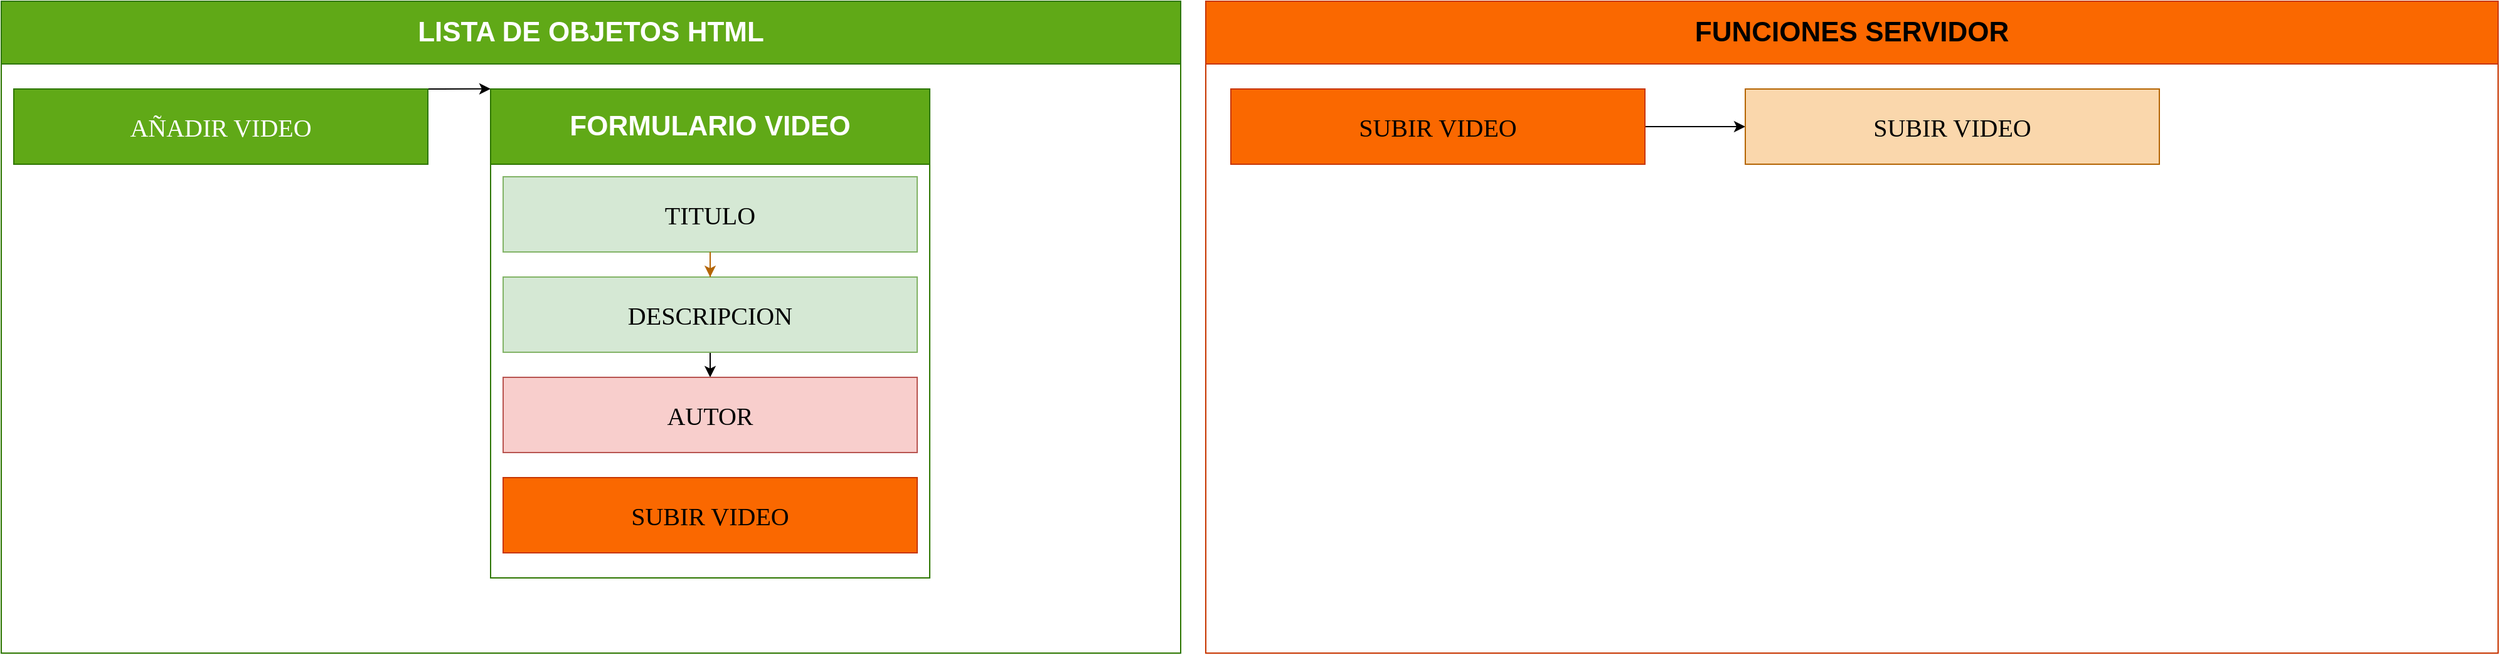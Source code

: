 <mxfile version="22.1.17" type="github">
  <diagram name="Página-1" id="RGZ7ELQkdskLUp-Abid4">
    <mxGraphModel dx="1894" dy="2545" grid="1" gridSize="10" guides="1" tooltips="1" connect="1" arrows="1" fold="1" page="1" pageScale="1" pageWidth="827" pageHeight="1169" math="0" shadow="0">
      <root>
        <mxCell id="0" />
        <mxCell id="1" parent="0" />
        <mxCell id="5bXaYkC01W6OSBHHPzFc-24" value="&lt;font style=&quot;font-size: 22px;&quot;&gt;LISTA DE OBJETOS HTML&lt;/font&gt;" style="swimlane;whiteSpace=wrap;html=1;startSize=50;fillColor=#60a917;strokeColor=#2D7600;fontSize=22;fontColor=#ffffff;" vertex="1" parent="1">
          <mxGeometry x="40" y="-110" width="940" height="520" as="geometry" />
        </mxCell>
        <mxCell id="5bXaYkC01W6OSBHHPzFc-56" style="edgeStyle=orthogonalEdgeStyle;rounded=0;orthogonalLoop=1;jettySize=auto;html=1;exitX=1;exitY=0;exitDx=0;exitDy=0;" edge="1" parent="5bXaYkC01W6OSBHHPzFc-24" source="5bXaYkC01W6OSBHHPzFc-29">
          <mxGeometry relative="1" as="geometry">
            <mxPoint x="390.0" y="69.882" as="targetPoint" />
            <Array as="points">
              <mxPoint x="350" y="70" />
              <mxPoint x="350" y="70" />
            </Array>
          </mxGeometry>
        </mxCell>
        <mxCell id="5bXaYkC01W6OSBHHPzFc-29" value="AÑADIR VIDEO" style="rounded=0;whiteSpace=wrap;html=1;hachureGap=4;fontFamily=Verdana;fontSize=20;labelBackgroundColor=none;glass=0;shadow=0;fillColor=#60a917;strokeColor=#2D7600;fontColor=#ffffff;" vertex="1" parent="5bXaYkC01W6OSBHHPzFc-24">
          <mxGeometry x="10" y="70" width="330" height="60" as="geometry" />
        </mxCell>
        <mxCell id="5bXaYkC01W6OSBHHPzFc-47" value="FORMULARIO VIDEO" style="swimlane;whiteSpace=wrap;html=1;startSize=60;fontSize=22;fillColor=#60a917;strokeColor=#2D7600;fontColor=#ffffff;" vertex="1" parent="5bXaYkC01W6OSBHHPzFc-24">
          <mxGeometry x="390" y="70" width="350" height="390" as="geometry">
            <mxRectangle x="390" y="70" width="230" height="60" as="alternateBounds" />
          </mxGeometry>
        </mxCell>
        <mxCell id="5bXaYkC01W6OSBHHPzFc-50" value="TITULO" style="rounded=0;whiteSpace=wrap;html=1;hachureGap=4;fontFamily=Verdana;fontSize=20;labelBackgroundColor=none;glass=0;shadow=0;fillColor=#d5e8d4;strokeColor=#82b366;" vertex="1" parent="5bXaYkC01W6OSBHHPzFc-47">
          <mxGeometry x="10" y="70" width="330" height="60" as="geometry" />
        </mxCell>
        <mxCell id="5bXaYkC01W6OSBHHPzFc-65" style="edgeStyle=orthogonalEdgeStyle;rounded=0;orthogonalLoop=1;jettySize=auto;html=1;exitX=0.5;exitY=1;exitDx=0;exitDy=0;entryX=0.5;entryY=0;entryDx=0;entryDy=0;" edge="1" parent="5bXaYkC01W6OSBHHPzFc-47" source="5bXaYkC01W6OSBHHPzFc-52" target="5bXaYkC01W6OSBHHPzFc-64">
          <mxGeometry relative="1" as="geometry" />
        </mxCell>
        <mxCell id="5bXaYkC01W6OSBHHPzFc-52" value="DESCRIPCION" style="rounded=0;whiteSpace=wrap;html=1;hachureGap=4;fontFamily=Verdana;fontSize=20;labelBackgroundColor=none;glass=0;shadow=0;fillColor=#d5e8d4;strokeColor=#82b366;" vertex="1" parent="5bXaYkC01W6OSBHHPzFc-47">
          <mxGeometry x="10" y="150" width="330" height="60" as="geometry" />
        </mxCell>
        <mxCell id="5bXaYkC01W6OSBHHPzFc-49" value="" style="edgeStyle=orthogonalEdgeStyle;rounded=0;orthogonalLoop=1;jettySize=auto;html=1;fillColor=#fad7ac;strokeColor=#b46504;" edge="1" parent="5bXaYkC01W6OSBHHPzFc-47" source="5bXaYkC01W6OSBHHPzFc-50" target="5bXaYkC01W6OSBHHPzFc-52">
          <mxGeometry relative="1" as="geometry" />
        </mxCell>
        <mxCell id="5bXaYkC01W6OSBHHPzFc-53" value="SUBIR VIDEO" style="rounded=0;whiteSpace=wrap;html=1;hachureGap=4;fontFamily=Verdana;fontSize=20;labelBackgroundColor=none;glass=0;shadow=0;fillColor=#fa6800;strokeColor=#C73500;fontColor=#000000;" vertex="1" parent="5bXaYkC01W6OSBHHPzFc-47">
          <mxGeometry x="10" y="310" width="330" height="60" as="geometry" />
        </mxCell>
        <mxCell id="5bXaYkC01W6OSBHHPzFc-64" value="AUTOR" style="rounded=0;whiteSpace=wrap;html=1;hachureGap=4;fontFamily=Verdana;fontSize=20;labelBackgroundColor=none;glass=0;shadow=0;fillColor=#f8cecc;strokeColor=#b85450;" vertex="1" parent="5bXaYkC01W6OSBHHPzFc-47">
          <mxGeometry x="10" y="230" width="330" height="60" as="geometry" />
        </mxCell>
        <mxCell id="5bXaYkC01W6OSBHHPzFc-30" value="&lt;span style=&quot;font-size: 22px;&quot;&gt;FUNCIONES SERVIDOR&lt;/span&gt;" style="swimlane;whiteSpace=wrap;html=1;startSize=50;fillColor=#fa6800;strokeColor=#C73500;fontColor=#000000;" vertex="1" parent="1">
          <mxGeometry x="1000" y="-110" width="1030" height="520" as="geometry" />
        </mxCell>
        <mxCell id="5bXaYkC01W6OSBHHPzFc-59" value="" style="edgeStyle=orthogonalEdgeStyle;rounded=0;orthogonalLoop=1;jettySize=auto;html=1;" edge="1" parent="5bXaYkC01W6OSBHHPzFc-30" source="5bXaYkC01W6OSBHHPzFc-57" target="5bXaYkC01W6OSBHHPzFc-58">
          <mxGeometry relative="1" as="geometry" />
        </mxCell>
        <mxCell id="5bXaYkC01W6OSBHHPzFc-57" value="SUBIR VIDEO" style="rounded=0;whiteSpace=wrap;html=1;hachureGap=4;fontFamily=Verdana;fontSize=20;labelBackgroundColor=none;glass=0;shadow=0;fillColor=#fa6800;strokeColor=#C73500;fontColor=#000000;" vertex="1" parent="5bXaYkC01W6OSBHHPzFc-30">
          <mxGeometry x="20" y="70" width="330" height="60" as="geometry" />
        </mxCell>
        <mxCell id="5bXaYkC01W6OSBHHPzFc-58" value="SUBIR VIDEO" style="rounded=0;whiteSpace=wrap;html=1;hachureGap=4;fontFamily=Verdana;fontSize=20;labelBackgroundColor=none;glass=0;shadow=0;fillColor=#fad7ac;strokeColor=#b46504;" vertex="1" parent="5bXaYkC01W6OSBHHPzFc-30">
          <mxGeometry x="430" y="70" width="330" height="60" as="geometry" />
        </mxCell>
      </root>
    </mxGraphModel>
  </diagram>
</mxfile>
